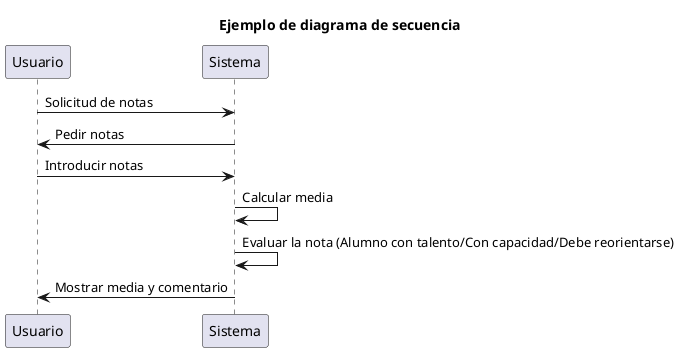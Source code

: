 
@startuml calificaiones

    title Ejemplo de diagrama de secuencia

    participant Usuario
    participant Sistema

    Usuario -> Sistema: Solicitud de notas
    Sistema -> Usuario: Pedir notas
    Usuario -> Sistema: Introducir notas
    Sistema -> Sistema: Calcular media
    Sistema -> Sistema: Evaluar la nota (Alumno con talento/Con capacidad/Debe reorientarse)    
    Sistema -> Usuario: Mostrar media y comentario

@enduml